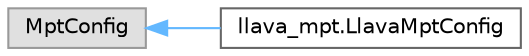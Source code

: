 digraph "Graphical Class Hierarchy"
{
 // LATEX_PDF_SIZE
  bgcolor="transparent";
  edge [fontname=Helvetica,fontsize=10,labelfontname=Helvetica,labelfontsize=10];
  node [fontname=Helvetica,fontsize=10,shape=box,height=0.2,width=0.4];
  rankdir="LR";
  Node0 [id="Node000000",label="MptConfig",height=0.2,width=0.4,color="grey60", fillcolor="#E0E0E0", style="filled",tooltip=" "];
  Node0 -> Node1 [id="edge21_Node000000_Node000001",dir="back",color="steelblue1",style="solid",tooltip=" "];
  Node1 [id="Node000001",label="llava_mpt.LlavaMptConfig",height=0.2,width=0.4,color="grey40", fillcolor="white", style="filled",URL="$classllava__mpt_1_1_llava_mpt_config.html",tooltip="LLaVA 모델의 MPT 설정 클래스를 정의"];
}
